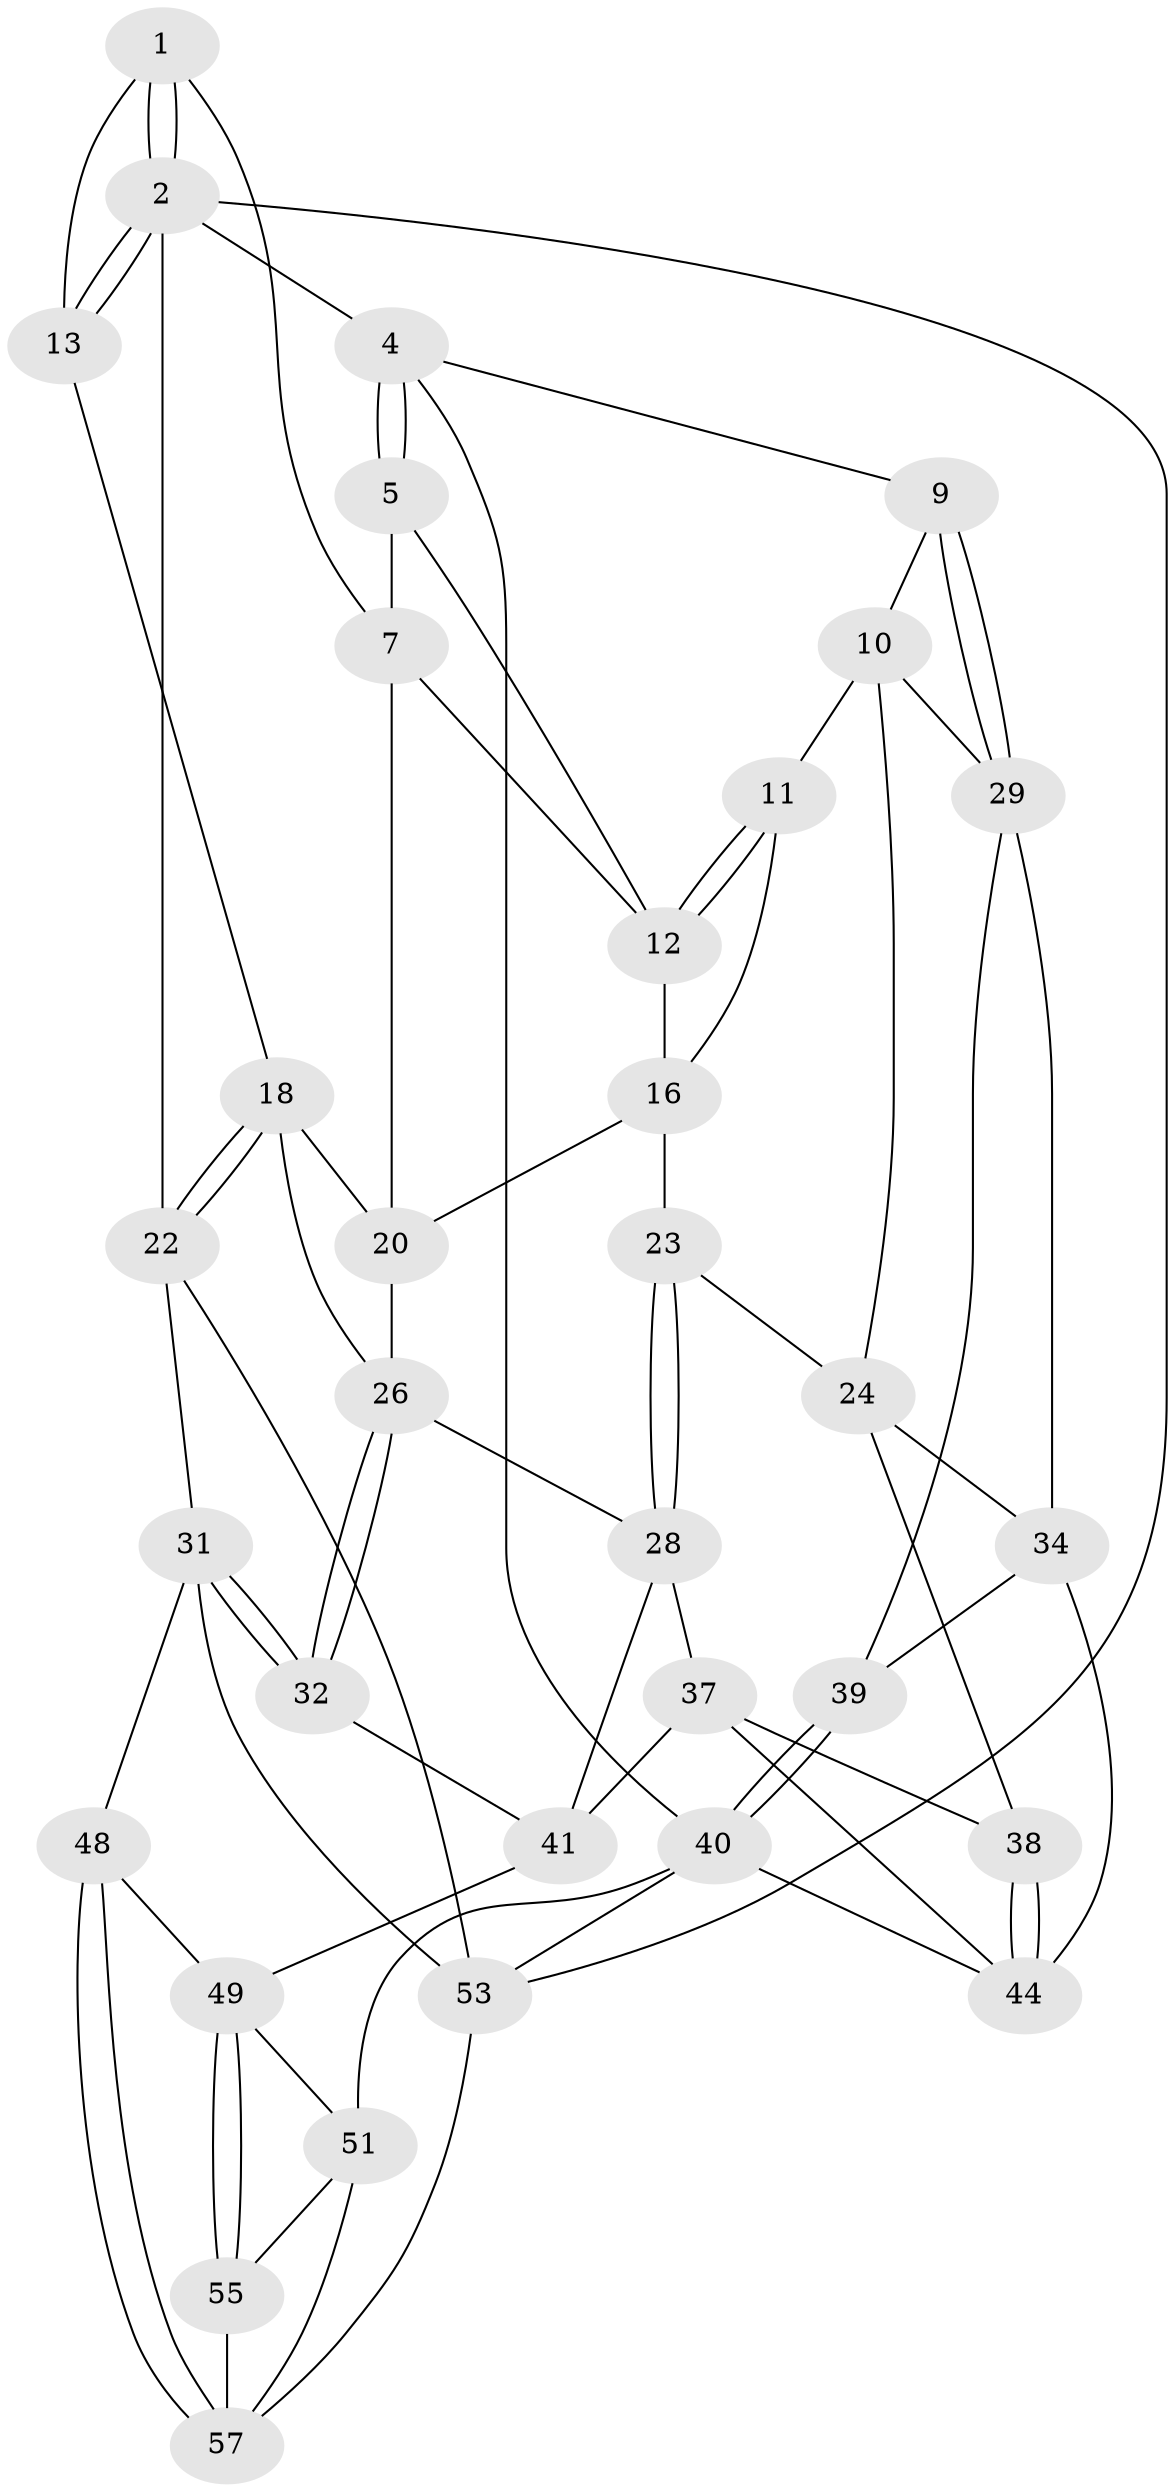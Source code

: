// original degree distribution, {3: 0.034482758620689655, 6: 0.2413793103448276, 5: 0.4482758620689655, 4: 0.27586206896551724}
// Generated by graph-tools (version 1.1) at 2025/11/02/27/25 16:11:59]
// undirected, 34 vertices, 77 edges
graph export_dot {
graph [start="1"]
  node [color=gray90,style=filled];
  1 [pos="+0.6284034897992847+0",super="+6"];
  2 [pos="+1+0",super="+3"];
  4 [pos="+0+0"];
  5 [pos="+0.38955695148922054+0",super="+8"];
  7 [pos="+0.6154405057248745+0.20395360801580442",super="+14"];
  9 [pos="+0+0.06030399581993088"];
  10 [pos="+0.16318265764659337+0.21824414457841165",super="+25"];
  11 [pos="+0.24181753403770298+0.20144509995069293"];
  12 [pos="+0.3504236284379193+0.07508387529849697",super="+15"];
  13 [pos="+0.8509827974758991+0.13918224137820678"];
  16 [pos="+0.4428831487313559+0.32571825369772095",super="+17"];
  18 [pos="+0.8750745846400423+0.25285984112901205",super="+19"];
  20 [pos="+0.6102009648153317+0.22145400739518245",super="+21"];
  22 [pos="+1+0.27802752694773347",super="+30"];
  23 [pos="+0.36764762023067943+0.46043889822628187"];
  24 [pos="+0.20037148024209786+0.488056055589493",super="+33"];
  26 [pos="+0.7701779314920353+0.5252093577923496",super="+27"];
  28 [pos="+0.4309524450371705+0.5358388480181028",super="+36"];
  29 [pos="+0+0.4405051849847013",super="+35"];
  31 [pos="+0.8429357245557877+0.6168127267910232",super="+47"];
  32 [pos="+0.8151745475139613+0.5935226266988064"];
  34 [pos="+0.013183315736176935+0.6539157384286184",super="+45"];
  37 [pos="+0.333046478087786+0.6604389448796643",super="+43"];
  38 [pos="+0.1727058836671865+0.6345369493475098"];
  39 [pos="+0+0.8324501178422201"];
  40 [pos="+0+1",super="+52"];
  41 [pos="+0.5112547361904539+0.7191440695307452",super="+42"];
  44 [pos="+0.2212201202669686+0.9184137805077077",super="+46"];
  48 [pos="+0.7928988979795432+0.770054759794534"];
  49 [pos="+0.5674320685074012+0.8467008388868335",super="+50"];
  51 [pos="+0.3717036586406319+1",super="+56"];
  53 [pos="+1+1",super="+54"];
  55 [pos="+0.5777113983411737+1"];
  57 [pos="+0.7701442187894797+0.8748112615609315",super="+58"];
  1 -- 2;
  1 -- 2;
  1 -- 13;
  1 -- 7;
  2 -- 13;
  2 -- 13;
  2 -- 4;
  2 -- 53;
  2 -- 22;
  4 -- 5;
  4 -- 5;
  4 -- 9;
  4 -- 40;
  5 -- 12;
  5 -- 7;
  7 -- 20;
  7 -- 12;
  9 -- 10;
  9 -- 29;
  9 -- 29;
  10 -- 11;
  10 -- 24;
  10 -- 29;
  11 -- 12;
  11 -- 12;
  11 -- 16;
  12 -- 16;
  13 -- 18;
  16 -- 23;
  16 -- 20;
  18 -- 22;
  18 -- 22;
  18 -- 26;
  18 -- 20;
  20 -- 26;
  22 -- 53;
  22 -- 31;
  23 -- 24;
  23 -- 28;
  23 -- 28;
  24 -- 34;
  24 -- 38;
  26 -- 32;
  26 -- 32;
  26 -- 28;
  28 -- 41;
  28 -- 37;
  29 -- 34;
  29 -- 39;
  31 -- 32;
  31 -- 32;
  31 -- 48;
  31 -- 53;
  32 -- 41;
  34 -- 44;
  34 -- 39;
  37 -- 38;
  37 -- 44;
  37 -- 41;
  38 -- 44;
  38 -- 44;
  39 -- 40;
  39 -- 40;
  40 -- 53;
  40 -- 51;
  40 -- 44;
  41 -- 49;
  48 -- 49;
  48 -- 57;
  48 -- 57;
  49 -- 55;
  49 -- 55;
  49 -- 51;
  51 -- 57;
  51 -- 55;
  53 -- 57;
  55 -- 57;
}
